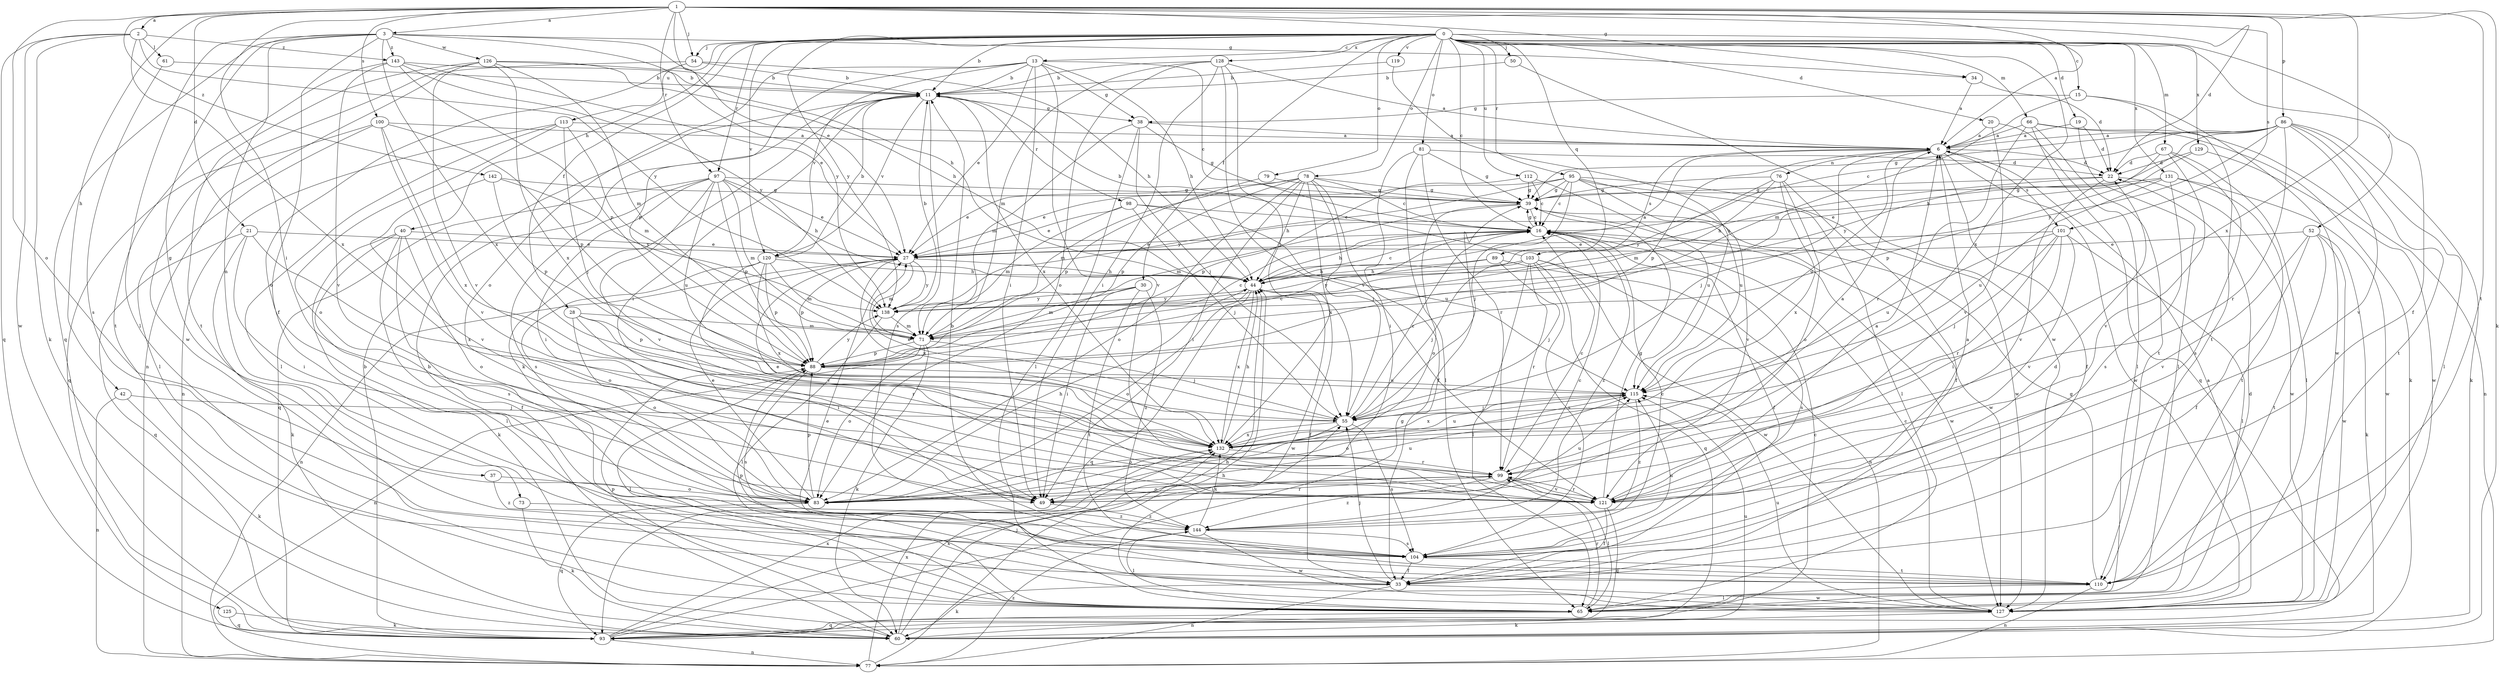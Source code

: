 strict digraph  {
0;
1;
2;
3;
6;
11;
13;
15;
16;
19;
20;
21;
22;
27;
28;
30;
33;
34;
37;
38;
39;
40;
42;
44;
49;
50;
52;
54;
55;
60;
61;
65;
66;
67;
71;
73;
76;
77;
78;
79;
81;
83;
86;
88;
89;
93;
95;
97;
98;
99;
100;
101;
103;
104;
110;
112;
113;
115;
119;
120;
121;
125;
126;
127;
128;
129;
131;
132;
138;
142;
143;
144;
0 -> 11  [label=b];
0 -> 13  [label=c];
0 -> 15  [label=c];
0 -> 16  [label=c];
0 -> 19  [label=d];
0 -> 20  [label=d];
0 -> 28  [label=f];
0 -> 30  [label=f];
0 -> 33  [label=f];
0 -> 40  [label=h];
0 -> 50  [label=j];
0 -> 52  [label=j];
0 -> 54  [label=j];
0 -> 66  [label=m];
0 -> 67  [label=m];
0 -> 78  [label=o];
0 -> 79  [label=o];
0 -> 81  [label=o];
0 -> 89  [label=q];
0 -> 95  [label=r];
0 -> 97  [label=r];
0 -> 112  [label=u];
0 -> 113  [label=u];
0 -> 119  [label=v];
0 -> 120  [label=v];
0 -> 128  [label=x];
0 -> 129  [label=x];
0 -> 131  [label=x];
0 -> 132  [label=x];
0 -> 138  [label=y];
1 -> 2  [label=a];
1 -> 3  [label=a];
1 -> 6  [label=a];
1 -> 21  [label=d];
1 -> 22  [label=d];
1 -> 27  [label=e];
1 -> 34  [label=g];
1 -> 42  [label=h];
1 -> 49  [label=i];
1 -> 54  [label=j];
1 -> 60  [label=k];
1 -> 83  [label=o];
1 -> 86  [label=p];
1 -> 97  [label=r];
1 -> 100  [label=s];
1 -> 101  [label=s];
1 -> 110  [label=t];
1 -> 132  [label=x];
1 -> 142  [label=z];
2 -> 60  [label=k];
2 -> 61  [label=l];
2 -> 93  [label=q];
2 -> 125  [label=w];
2 -> 132  [label=x];
2 -> 138  [label=y];
2 -> 143  [label=z];
3 -> 33  [label=f];
3 -> 34  [label=g];
3 -> 37  [label=g];
3 -> 44  [label=h];
3 -> 65  [label=l];
3 -> 73  [label=n];
3 -> 93  [label=q];
3 -> 126  [label=w];
3 -> 132  [label=x];
3 -> 138  [label=y];
3 -> 143  [label=z];
6 -> 22  [label=d];
6 -> 33  [label=f];
6 -> 55  [label=j];
6 -> 76  [label=n];
6 -> 88  [label=p];
6 -> 101  [label=s];
6 -> 103  [label=s];
6 -> 115  [label=u];
6 -> 127  [label=w];
11 -> 38  [label=g];
11 -> 49  [label=i];
11 -> 60  [label=k];
11 -> 98  [label=r];
11 -> 104  [label=s];
11 -> 120  [label=v];
11 -> 132  [label=x];
13 -> 11  [label=b];
13 -> 16  [label=c];
13 -> 27  [label=e];
13 -> 38  [label=g];
13 -> 44  [label=h];
13 -> 49  [label=i];
13 -> 83  [label=o];
13 -> 88  [label=p];
13 -> 120  [label=v];
13 -> 121  [label=v];
15 -> 38  [label=g];
15 -> 71  [label=m];
15 -> 110  [label=t];
15 -> 127  [label=w];
16 -> 27  [label=e];
16 -> 33  [label=f];
16 -> 39  [label=g];
16 -> 44  [label=h];
16 -> 127  [label=w];
16 -> 144  [label=z];
19 -> 6  [label=a];
19 -> 22  [label=d];
19 -> 65  [label=l];
20 -> 6  [label=a];
20 -> 65  [label=l];
20 -> 121  [label=v];
21 -> 27  [label=e];
21 -> 49  [label=i];
21 -> 60  [label=k];
21 -> 93  [label=q];
21 -> 132  [label=x];
22 -> 39  [label=g];
22 -> 44  [label=h];
22 -> 121  [label=v];
22 -> 127  [label=w];
27 -> 44  [label=h];
27 -> 71  [label=m];
27 -> 77  [label=n];
27 -> 88  [label=p];
27 -> 132  [label=x];
27 -> 138  [label=y];
28 -> 49  [label=i];
28 -> 71  [label=m];
28 -> 83  [label=o];
28 -> 88  [label=p];
28 -> 99  [label=r];
30 -> 49  [label=i];
30 -> 71  [label=m];
30 -> 110  [label=t];
30 -> 138  [label=y];
30 -> 144  [label=z];
33 -> 27  [label=e];
33 -> 55  [label=j];
33 -> 60  [label=k];
33 -> 77  [label=n];
33 -> 127  [label=w];
34 -> 6  [label=a];
34 -> 22  [label=d];
37 -> 83  [label=o];
37 -> 144  [label=z];
38 -> 6  [label=a];
38 -> 39  [label=g];
38 -> 55  [label=j];
38 -> 65  [label=l];
38 -> 71  [label=m];
39 -> 16  [label=c];
39 -> 71  [label=m];
39 -> 83  [label=o];
39 -> 127  [label=w];
40 -> 27  [label=e];
40 -> 33  [label=f];
40 -> 60  [label=k];
40 -> 65  [label=l];
40 -> 83  [label=o];
40 -> 104  [label=s];
42 -> 55  [label=j];
42 -> 60  [label=k];
42 -> 77  [label=n];
44 -> 6  [label=a];
44 -> 16  [label=c];
44 -> 33  [label=f];
44 -> 83  [label=o];
44 -> 93  [label=q];
44 -> 127  [label=w];
44 -> 132  [label=x];
44 -> 138  [label=y];
49 -> 99  [label=r];
49 -> 115  [label=u];
49 -> 144  [label=z];
50 -> 11  [label=b];
50 -> 127  [label=w];
52 -> 27  [label=e];
52 -> 33  [label=f];
52 -> 60  [label=k];
52 -> 110  [label=t];
52 -> 121  [label=v];
52 -> 127  [label=w];
54 -> 11  [label=b];
54 -> 44  [label=h];
54 -> 77  [label=n];
54 -> 83  [label=o];
55 -> 16  [label=c];
55 -> 27  [label=e];
55 -> 83  [label=o];
55 -> 104  [label=s];
55 -> 132  [label=x];
60 -> 11  [label=b];
60 -> 44  [label=h];
60 -> 115  [label=u];
60 -> 132  [label=x];
61 -> 11  [label=b];
61 -> 104  [label=s];
65 -> 22  [label=d];
65 -> 88  [label=p];
65 -> 93  [label=q];
65 -> 99  [label=r];
66 -> 6  [label=a];
66 -> 60  [label=k];
66 -> 77  [label=n];
66 -> 93  [label=q];
66 -> 99  [label=r];
66 -> 110  [label=t];
67 -> 22  [label=d];
67 -> 65  [label=l];
67 -> 104  [label=s];
67 -> 121  [label=v];
67 -> 138  [label=y];
71 -> 16  [label=c];
71 -> 55  [label=j];
71 -> 60  [label=k];
71 -> 77  [label=n];
71 -> 83  [label=o];
71 -> 88  [label=p];
73 -> 60  [label=k];
73 -> 144  [label=z];
76 -> 33  [label=f];
76 -> 39  [label=g];
76 -> 71  [label=m];
76 -> 83  [label=o];
76 -> 132  [label=x];
76 -> 138  [label=y];
77 -> 44  [label=h];
77 -> 132  [label=x];
77 -> 144  [label=z];
78 -> 16  [label=c];
78 -> 27  [label=e];
78 -> 33  [label=f];
78 -> 39  [label=g];
78 -> 44  [label=h];
78 -> 49  [label=i];
78 -> 55  [label=j];
78 -> 71  [label=m];
78 -> 83  [label=o];
78 -> 88  [label=p];
78 -> 132  [label=x];
79 -> 39  [label=g];
79 -> 88  [label=p];
81 -> 22  [label=d];
81 -> 39  [label=g];
81 -> 49  [label=i];
81 -> 65  [label=l];
81 -> 99  [label=r];
83 -> 27  [label=e];
83 -> 44  [label=h];
83 -> 88  [label=p];
83 -> 93  [label=q];
83 -> 115  [label=u];
86 -> 6  [label=a];
86 -> 16  [label=c];
86 -> 39  [label=g];
86 -> 44  [label=h];
86 -> 60  [label=k];
86 -> 65  [label=l];
86 -> 99  [label=r];
86 -> 110  [label=t];
86 -> 121  [label=v];
86 -> 138  [label=y];
88 -> 16  [label=c];
88 -> 65  [label=l];
88 -> 104  [label=s];
88 -> 115  [label=u];
88 -> 138  [label=y];
89 -> 44  [label=h];
89 -> 55  [label=j];
89 -> 104  [label=s];
89 -> 138  [label=y];
93 -> 11  [label=b];
93 -> 16  [label=c];
93 -> 39  [label=g];
93 -> 55  [label=j];
93 -> 77  [label=n];
93 -> 132  [label=x];
95 -> 16  [label=c];
95 -> 27  [label=e];
95 -> 39  [label=g];
95 -> 55  [label=j];
95 -> 65  [label=l];
95 -> 115  [label=u];
95 -> 121  [label=v];
95 -> 127  [label=w];
95 -> 138  [label=y];
97 -> 27  [label=e];
97 -> 39  [label=g];
97 -> 44  [label=h];
97 -> 49  [label=i];
97 -> 71  [label=m];
97 -> 88  [label=p];
97 -> 93  [label=q];
97 -> 104  [label=s];
97 -> 115  [label=u];
97 -> 121  [label=v];
98 -> 16  [label=c];
98 -> 27  [label=e];
98 -> 55  [label=j];
98 -> 71  [label=m];
98 -> 115  [label=u];
99 -> 16  [label=c];
99 -> 27  [label=e];
99 -> 49  [label=i];
99 -> 65  [label=l];
99 -> 83  [label=o];
99 -> 121  [label=v];
99 -> 144  [label=z];
100 -> 6  [label=a];
100 -> 65  [label=l];
100 -> 88  [label=p];
100 -> 93  [label=q];
100 -> 121  [label=v];
100 -> 132  [label=x];
101 -> 27  [label=e];
101 -> 49  [label=i];
101 -> 55  [label=j];
101 -> 65  [label=l];
101 -> 99  [label=r];
101 -> 115  [label=u];
101 -> 121  [label=v];
103 -> 11  [label=b];
103 -> 44  [label=h];
103 -> 55  [label=j];
103 -> 65  [label=l];
103 -> 77  [label=n];
103 -> 93  [label=q];
103 -> 99  [label=r];
103 -> 104  [label=s];
103 -> 127  [label=w];
104 -> 11  [label=b];
104 -> 16  [label=c];
104 -> 22  [label=d];
104 -> 33  [label=f];
104 -> 110  [label=t];
104 -> 115  [label=u];
110 -> 39  [label=g];
110 -> 65  [label=l];
110 -> 77  [label=n];
110 -> 88  [label=p];
112 -> 16  [label=c];
112 -> 39  [label=g];
112 -> 88  [label=p];
112 -> 115  [label=u];
113 -> 6  [label=a];
113 -> 55  [label=j];
113 -> 65  [label=l];
113 -> 71  [label=m];
113 -> 77  [label=n];
113 -> 83  [label=o];
115 -> 55  [label=j];
115 -> 83  [label=o];
115 -> 132  [label=x];
115 -> 144  [label=z];
119 -> 11  [label=b];
119 -> 115  [label=u];
120 -> 11  [label=b];
120 -> 44  [label=h];
120 -> 71  [label=m];
120 -> 83  [label=o];
120 -> 88  [label=p];
120 -> 121  [label=v];
120 -> 132  [label=x];
121 -> 6  [label=a];
121 -> 33  [label=f];
121 -> 39  [label=g];
121 -> 93  [label=q];
121 -> 99  [label=r];
125 -> 60  [label=k];
125 -> 93  [label=q];
126 -> 11  [label=b];
126 -> 44  [label=h];
126 -> 71  [label=m];
126 -> 110  [label=t];
126 -> 121  [label=v];
126 -> 127  [label=w];
126 -> 132  [label=x];
127 -> 6  [label=a];
127 -> 16  [label=c];
127 -> 60  [label=k];
127 -> 115  [label=u];
128 -> 6  [label=a];
128 -> 11  [label=b];
128 -> 49  [label=i];
128 -> 55  [label=j];
128 -> 71  [label=m];
128 -> 83  [label=o];
128 -> 121  [label=v];
129 -> 22  [label=d];
129 -> 88  [label=p];
129 -> 127  [label=w];
131 -> 27  [label=e];
131 -> 39  [label=g];
131 -> 104  [label=s];
131 -> 110  [label=t];
131 -> 115  [label=u];
131 -> 127  [label=w];
132 -> 6  [label=a];
132 -> 44  [label=h];
132 -> 99  [label=r];
132 -> 115  [label=u];
138 -> 11  [label=b];
138 -> 65  [label=l];
138 -> 71  [label=m];
142 -> 39  [label=g];
142 -> 88  [label=p];
142 -> 121  [label=v];
142 -> 138  [label=y];
143 -> 11  [label=b];
143 -> 27  [label=e];
143 -> 88  [label=p];
143 -> 110  [label=t];
143 -> 121  [label=v];
143 -> 138  [label=y];
144 -> 6  [label=a];
144 -> 16  [label=c];
144 -> 65  [label=l];
144 -> 104  [label=s];
144 -> 127  [label=w];
144 -> 132  [label=x];
}
